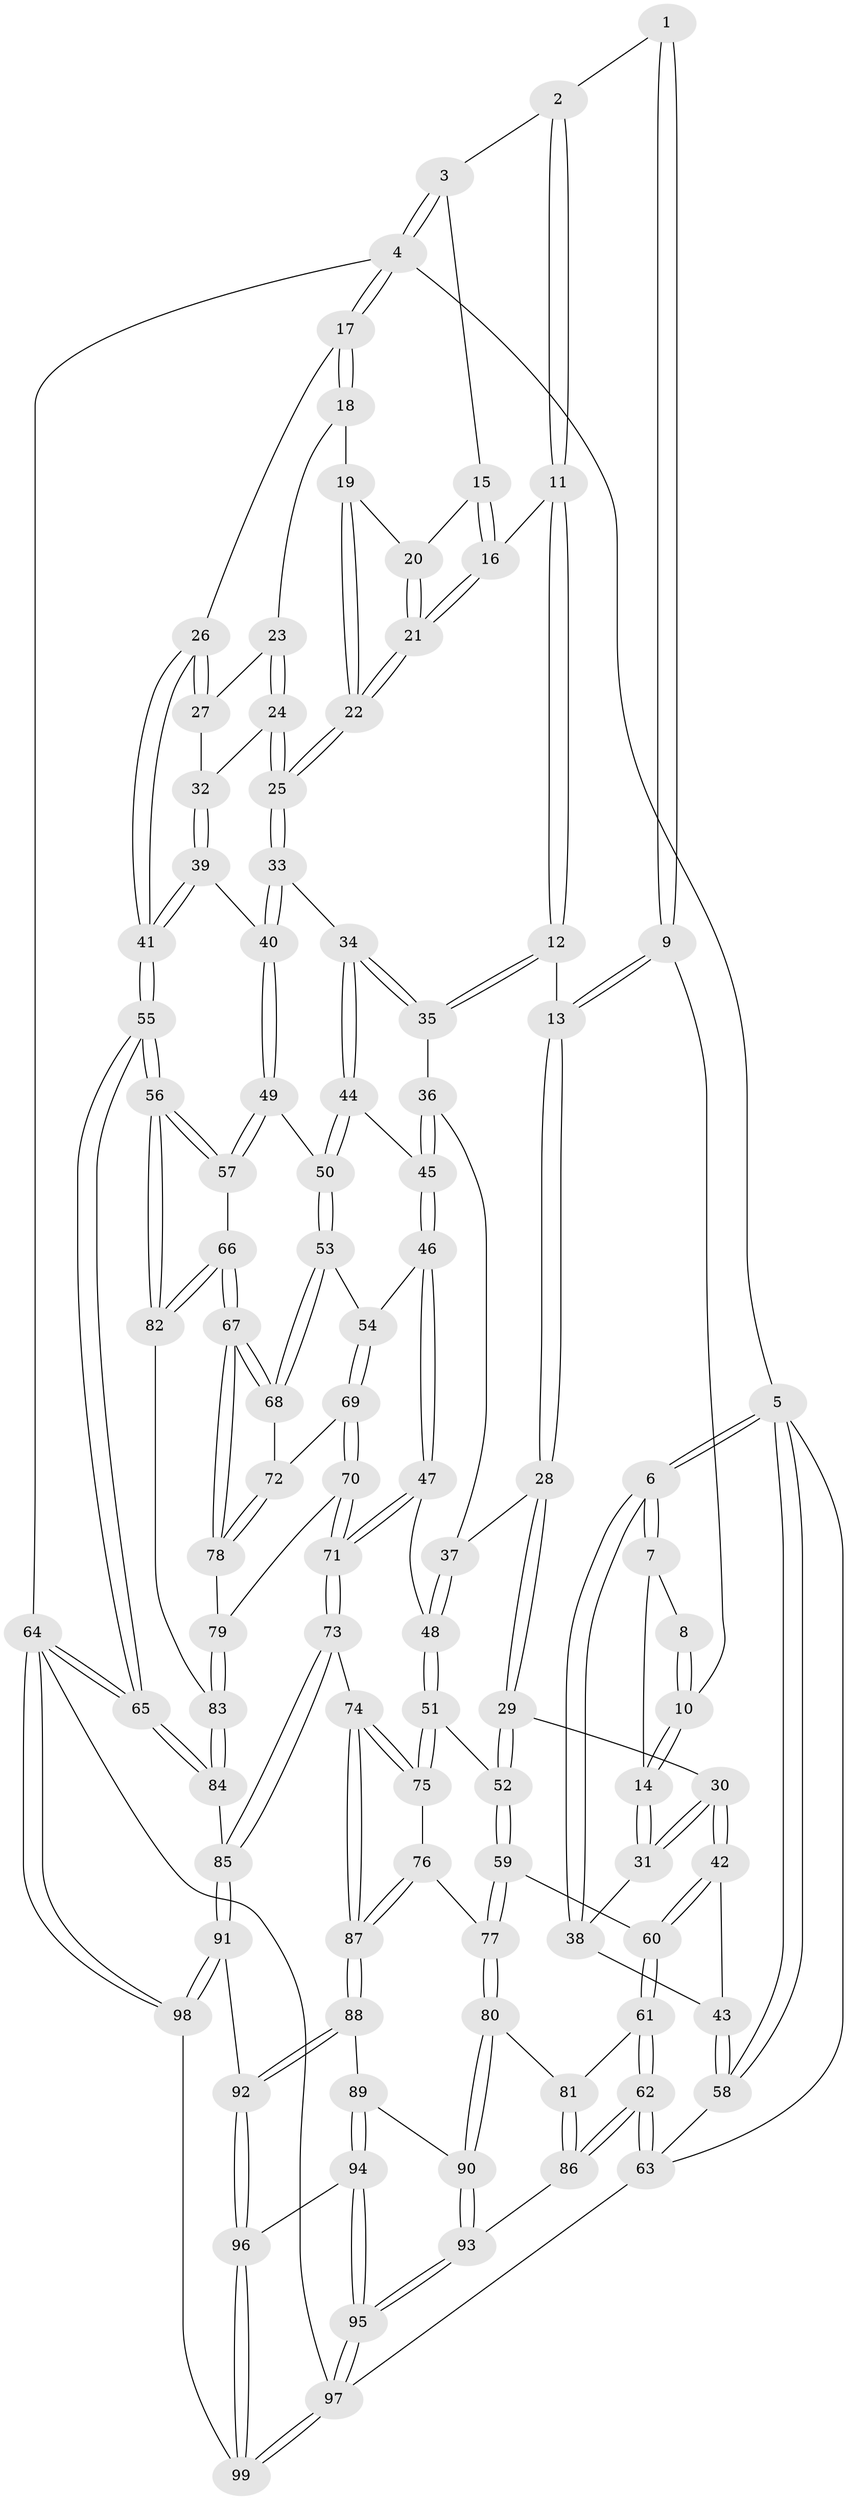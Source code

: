 // Generated by graph-tools (version 1.1) at 2025/02/03/09/25 05:02:08]
// undirected, 99 vertices, 244 edges
graph export_dot {
graph [start="1"]
  node [color=gray90,style=filled];
  1 [pos="+0.618969287238453+0"];
  2 [pos="+0.695044000325793+0"];
  3 [pos="+0.9123868686414323+0"];
  4 [pos="+1+0"];
  5 [pos="+0+0"];
  6 [pos="+0+0"];
  7 [pos="+0.3000393880172047+0"];
  8 [pos="+0.4274352186664483+0"];
  9 [pos="+0.5454716288597911+0.11908402703010448"];
  10 [pos="+0.4766998798026903+0.08127565716786467"];
  11 [pos="+0.6810299005257002+0.14178121382027972"];
  12 [pos="+0.6252206224799782+0.15845499909534314"];
  13 [pos="+0.5693759835965799+0.15834527660831169"];
  14 [pos="+0.28284940422532145+0.12173028094242819"];
  15 [pos="+0.8846474285298228+0"];
  16 [pos="+0.6865934198031737+0.1437701194645132"];
  17 [pos="+1+0.17372033552806818"];
  18 [pos="+0.9419165878579826+0.14266895819601808"];
  19 [pos="+0.9069406653288935+0.11232233243933815"];
  20 [pos="+0.8734602707519293+0.021821848134781885"];
  21 [pos="+0.7302085041491045+0.16266646037285437"];
  22 [pos="+0.780267631853488+0.22109090939718012"];
  23 [pos="+0.9330720019351416+0.16450319981665312"];
  24 [pos="+0.8385267349094593+0.22488848182541785"];
  25 [pos="+0.7807529145403307+0.2223071566850271"];
  26 [pos="+1+0.17377704270218147"];
  27 [pos="+0.9258296610729948+0.22508905678572894"];
  28 [pos="+0.49505973574481427+0.25457651538399767"];
  29 [pos="+0.4092151255293368+0.3123726946734067"];
  30 [pos="+0.3709960716304736+0.2825510726018918"];
  31 [pos="+0.278326686923923+0.1327706944902016"];
  32 [pos="+0.9176201555044543+0.2475277216406448"];
  33 [pos="+0.7781977460829288+0.2665056076269821"];
  34 [pos="+0.7576236565278999+0.28492546928944856"];
  35 [pos="+0.6497466620955268+0.285265561239823"];
  36 [pos="+0.6356985715431239+0.3116665534546294"];
  37 [pos="+0.6118305965379401+0.3158505353292994"];
  38 [pos="+0.23208378247973718+0.14396015201169948"];
  39 [pos="+0.9585776523838708+0.325241399661179"];
  40 [pos="+0.8505542624881274+0.34816773511183"];
  41 [pos="+1+0.402673320796431"];
  42 [pos="+0.13719201038897308+0.3792630130159807"];
  43 [pos="+0+0.23376840933657664"];
  44 [pos="+0.734389483539618+0.323269759879441"];
  45 [pos="+0.6846775345507262+0.36724177555083287"];
  46 [pos="+0.6720484579322289+0.4249227327133756"];
  47 [pos="+0.5827833598124743+0.4624537071064316"];
  48 [pos="+0.5724758022973154+0.457909634402569"];
  49 [pos="+0.8249378556348812+0.43164279909305825"];
  50 [pos="+0.7882468131197936+0.44001348790922845"];
  51 [pos="+0.46183490490023815+0.43605418539577895"];
  52 [pos="+0.4164893232026571+0.3611537096878866"];
  53 [pos="+0.7653114798541195+0.45103518634917944"];
  54 [pos="+0.7423345810171573+0.45310036620307786"];
  55 [pos="+1+0.5356991433072728"];
  56 [pos="+1+0.5366778380759862"];
  57 [pos="+0.8405979558055564+0.4460538597269529"];
  58 [pos="+0+0.20702774199842092"];
  59 [pos="+0.1965542561990717+0.5016451020035017"];
  60 [pos="+0.1718844892656613+0.4936962896253508"];
  61 [pos="+0.13545164777493673+0.5218972352060244"];
  62 [pos="+0+0.6714011682333353"];
  63 [pos="+0+0.6714118629000176"];
  64 [pos="+1+1"];
  65 [pos="+1+1"];
  66 [pos="+0.8441746790761786+0.5899019084356854"];
  67 [pos="+0.8197870320241479+0.5758493411455688"];
  68 [pos="+0.7842693426720636+0.5361010745976821"];
  69 [pos="+0.7133627586355366+0.5470396459970164"];
  70 [pos="+0.6789903056748119+0.5730000514979675"];
  71 [pos="+0.6300974651562518+0.5819928204393825"];
  72 [pos="+0.7157321629944359+0.5473881351382199"];
  73 [pos="+0.5912649603070319+0.6932059611030684"];
  74 [pos="+0.482213766587252+0.6735795150267382"];
  75 [pos="+0.4173961340563523+0.5636756685758355"];
  76 [pos="+0.30640738839842785+0.5905333716018821"];
  77 [pos="+0.28134596688457214+0.5942734236939279"];
  78 [pos="+0.7680282687546481+0.575469491992935"];
  79 [pos="+0.7307664392577283+0.6056325991632936"];
  80 [pos="+0.24506861636092145+0.7212545143379278"];
  81 [pos="+0.16065543397049142+0.6478026041505665"];
  82 [pos="+0.8776112229148383+0.6376803717574816"];
  83 [pos="+0.8188382256579121+0.715811459658954"];
  84 [pos="+0.8002080559919619+0.7566976344872617"];
  85 [pos="+0.6712335138235683+0.8044514100399056"];
  86 [pos="+0+0.7009119680960839"];
  87 [pos="+0.40799586992845716+0.7511570975882986"];
  88 [pos="+0.38648781316156117+0.7782359764412117"];
  89 [pos="+0.3034291654775642+0.786743335160546"];
  90 [pos="+0.2441268455116638+0.7457317301880686"];
  91 [pos="+0.6704165840227201+0.8066960155433051"];
  92 [pos="+0.47335975334930014+0.8895702182176396"];
  93 [pos="+0.12233281999991265+0.7905104903187402"];
  94 [pos="+0.2905418741378494+0.9185495293198539"];
  95 [pos="+0.1641788530699251+1"];
  96 [pos="+0.4672016543661675+0.9087827827818212"];
  97 [pos="+0.14400531517137152+1"];
  98 [pos="+0.7188322729549427+1"];
  99 [pos="+0.4648560755299333+1"];
  1 -- 2;
  1 -- 9;
  1 -- 9;
  2 -- 3;
  2 -- 11;
  2 -- 11;
  3 -- 4;
  3 -- 4;
  3 -- 15;
  4 -- 5;
  4 -- 17;
  4 -- 17;
  4 -- 64;
  5 -- 6;
  5 -- 6;
  5 -- 58;
  5 -- 58;
  5 -- 63;
  6 -- 7;
  6 -- 7;
  6 -- 38;
  6 -- 38;
  7 -- 8;
  7 -- 14;
  8 -- 10;
  8 -- 10;
  9 -- 10;
  9 -- 13;
  9 -- 13;
  10 -- 14;
  10 -- 14;
  11 -- 12;
  11 -- 12;
  11 -- 16;
  12 -- 13;
  12 -- 35;
  12 -- 35;
  13 -- 28;
  13 -- 28;
  14 -- 31;
  14 -- 31;
  15 -- 16;
  15 -- 16;
  15 -- 20;
  16 -- 21;
  16 -- 21;
  17 -- 18;
  17 -- 18;
  17 -- 26;
  18 -- 19;
  18 -- 23;
  19 -- 20;
  19 -- 22;
  19 -- 22;
  20 -- 21;
  20 -- 21;
  21 -- 22;
  21 -- 22;
  22 -- 25;
  22 -- 25;
  23 -- 24;
  23 -- 24;
  23 -- 27;
  24 -- 25;
  24 -- 25;
  24 -- 32;
  25 -- 33;
  25 -- 33;
  26 -- 27;
  26 -- 27;
  26 -- 41;
  26 -- 41;
  27 -- 32;
  28 -- 29;
  28 -- 29;
  28 -- 37;
  29 -- 30;
  29 -- 52;
  29 -- 52;
  30 -- 31;
  30 -- 31;
  30 -- 42;
  30 -- 42;
  31 -- 38;
  32 -- 39;
  32 -- 39;
  33 -- 34;
  33 -- 40;
  33 -- 40;
  34 -- 35;
  34 -- 35;
  34 -- 44;
  34 -- 44;
  35 -- 36;
  36 -- 37;
  36 -- 45;
  36 -- 45;
  37 -- 48;
  37 -- 48;
  38 -- 43;
  39 -- 40;
  39 -- 41;
  39 -- 41;
  40 -- 49;
  40 -- 49;
  41 -- 55;
  41 -- 55;
  42 -- 43;
  42 -- 60;
  42 -- 60;
  43 -- 58;
  43 -- 58;
  44 -- 45;
  44 -- 50;
  44 -- 50;
  45 -- 46;
  45 -- 46;
  46 -- 47;
  46 -- 47;
  46 -- 54;
  47 -- 48;
  47 -- 71;
  47 -- 71;
  48 -- 51;
  48 -- 51;
  49 -- 50;
  49 -- 57;
  49 -- 57;
  50 -- 53;
  50 -- 53;
  51 -- 52;
  51 -- 75;
  51 -- 75;
  52 -- 59;
  52 -- 59;
  53 -- 54;
  53 -- 68;
  53 -- 68;
  54 -- 69;
  54 -- 69;
  55 -- 56;
  55 -- 56;
  55 -- 65;
  55 -- 65;
  56 -- 57;
  56 -- 57;
  56 -- 82;
  56 -- 82;
  57 -- 66;
  58 -- 63;
  59 -- 60;
  59 -- 77;
  59 -- 77;
  60 -- 61;
  60 -- 61;
  61 -- 62;
  61 -- 62;
  61 -- 81;
  62 -- 63;
  62 -- 63;
  62 -- 86;
  62 -- 86;
  63 -- 97;
  64 -- 65;
  64 -- 65;
  64 -- 98;
  64 -- 98;
  64 -- 97;
  65 -- 84;
  65 -- 84;
  66 -- 67;
  66 -- 67;
  66 -- 82;
  66 -- 82;
  67 -- 68;
  67 -- 68;
  67 -- 78;
  67 -- 78;
  68 -- 72;
  69 -- 70;
  69 -- 70;
  69 -- 72;
  70 -- 71;
  70 -- 71;
  70 -- 79;
  71 -- 73;
  71 -- 73;
  72 -- 78;
  72 -- 78;
  73 -- 74;
  73 -- 85;
  73 -- 85;
  74 -- 75;
  74 -- 75;
  74 -- 87;
  74 -- 87;
  75 -- 76;
  76 -- 77;
  76 -- 87;
  76 -- 87;
  77 -- 80;
  77 -- 80;
  78 -- 79;
  79 -- 83;
  79 -- 83;
  80 -- 81;
  80 -- 90;
  80 -- 90;
  81 -- 86;
  81 -- 86;
  82 -- 83;
  83 -- 84;
  83 -- 84;
  84 -- 85;
  85 -- 91;
  85 -- 91;
  86 -- 93;
  87 -- 88;
  87 -- 88;
  88 -- 89;
  88 -- 92;
  88 -- 92;
  89 -- 90;
  89 -- 94;
  89 -- 94;
  90 -- 93;
  90 -- 93;
  91 -- 92;
  91 -- 98;
  91 -- 98;
  92 -- 96;
  92 -- 96;
  93 -- 95;
  93 -- 95;
  94 -- 95;
  94 -- 95;
  94 -- 96;
  95 -- 97;
  95 -- 97;
  96 -- 99;
  96 -- 99;
  97 -- 99;
  97 -- 99;
  98 -- 99;
}
